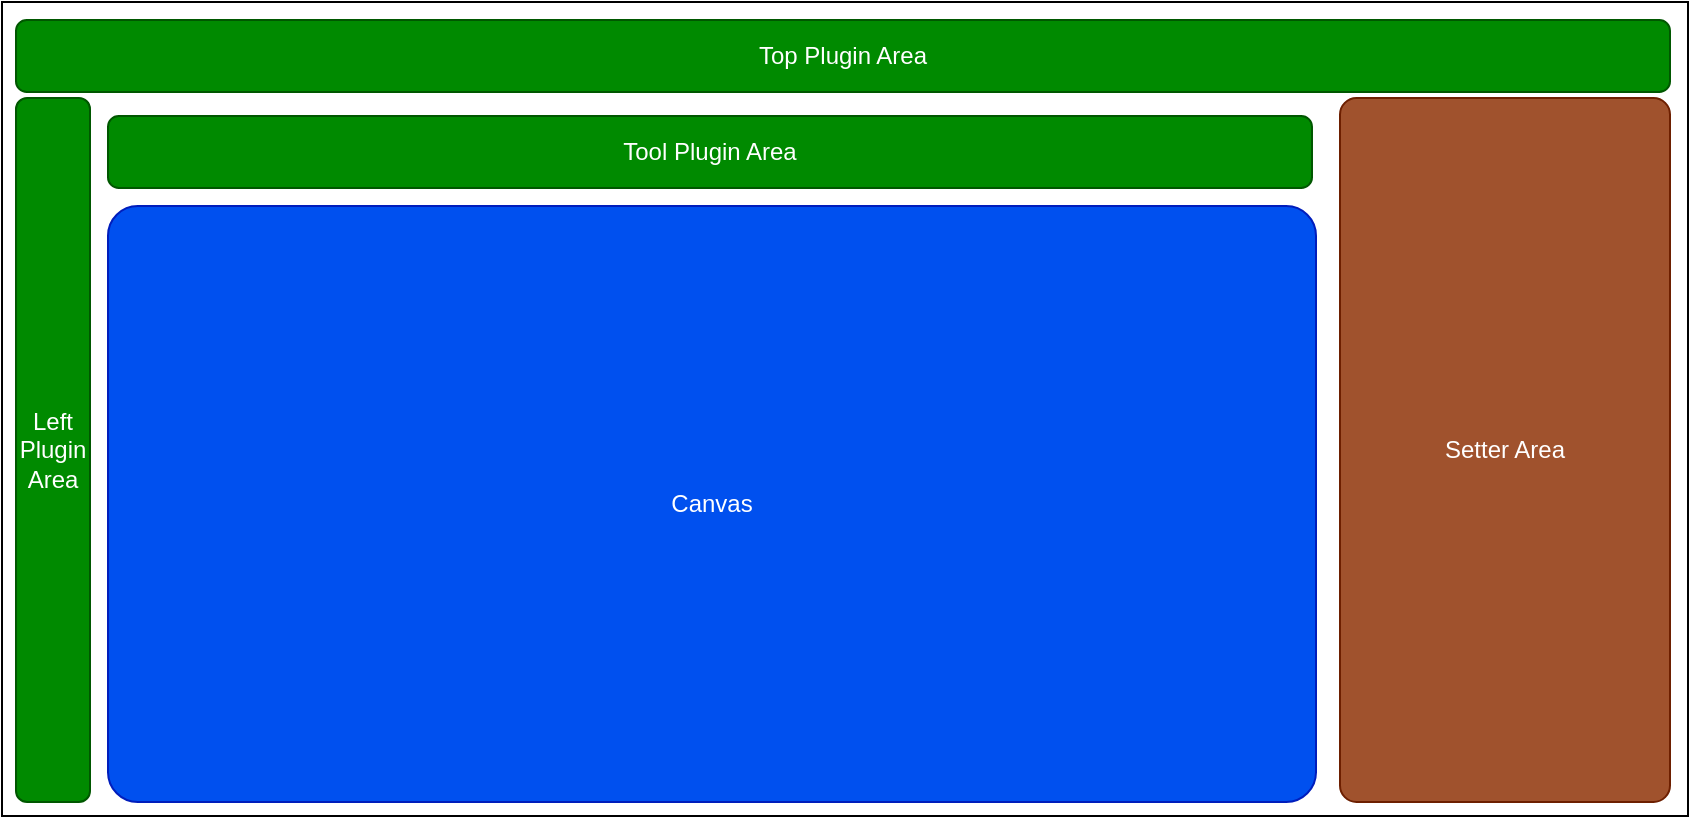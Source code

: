<mxfile version="22.0.8" type="github">
  <diagram name="Page-1" id="e2JLk1qL8vQMvayinTc4">
    <mxGraphModel dx="1228" dy="808" grid="0" gridSize="10" guides="1" tooltips="1" connect="1" arrows="1" fold="1" page="0" pageScale="1" pageWidth="827" pageHeight="1169" math="0" shadow="0">
      <root>
        <mxCell id="0" />
        <mxCell id="1" parent="0" />
        <mxCell id="k1KpRVm_ie_4Pg_-UaNB-1" value="" style="rounded=0;whiteSpace=wrap;html=1;" vertex="1" parent="1">
          <mxGeometry x="76" y="269" width="843" height="407" as="geometry" />
        </mxCell>
        <mxCell id="k1KpRVm_ie_4Pg_-UaNB-2" value="Top Plugin Area" style="rounded=1;whiteSpace=wrap;html=1;fillColor=#008a00;fontColor=#ffffff;strokeColor=#005700;" vertex="1" parent="1">
          <mxGeometry x="83" y="278" width="827" height="36" as="geometry" />
        </mxCell>
        <mxCell id="k1KpRVm_ie_4Pg_-UaNB-4" value="Left&lt;br&gt;Plugin&lt;br&gt;Area" style="rounded=1;whiteSpace=wrap;html=1;fillColor=#008a00;fontColor=#ffffff;strokeColor=#005700;" vertex="1" parent="1">
          <mxGeometry x="83" y="317" width="37" height="352" as="geometry" />
        </mxCell>
        <mxCell id="k1KpRVm_ie_4Pg_-UaNB-5" value="Setter Area" style="rounded=1;whiteSpace=wrap;html=1;arcSize=5;fillColor=#a0522d;fontColor=#ffffff;strokeColor=#6D1F00;" vertex="1" parent="1">
          <mxGeometry x="745" y="317" width="165" height="352" as="geometry" />
        </mxCell>
        <mxCell id="k1KpRVm_ie_4Pg_-UaNB-6" value="Canvas" style="rounded=1;whiteSpace=wrap;html=1;arcSize=5;fillColor=#0050ef;fontColor=#ffffff;strokeColor=#001DBC;" vertex="1" parent="1">
          <mxGeometry x="129" y="371" width="604" height="298" as="geometry" />
        </mxCell>
        <mxCell id="k1KpRVm_ie_4Pg_-UaNB-7" value="Tool Plugin Area" style="rounded=1;whiteSpace=wrap;html=1;fillColor=#008a00;fontColor=#ffffff;strokeColor=#005700;" vertex="1" parent="1">
          <mxGeometry x="129" y="326" width="602" height="36" as="geometry" />
        </mxCell>
      </root>
    </mxGraphModel>
  </diagram>
</mxfile>
